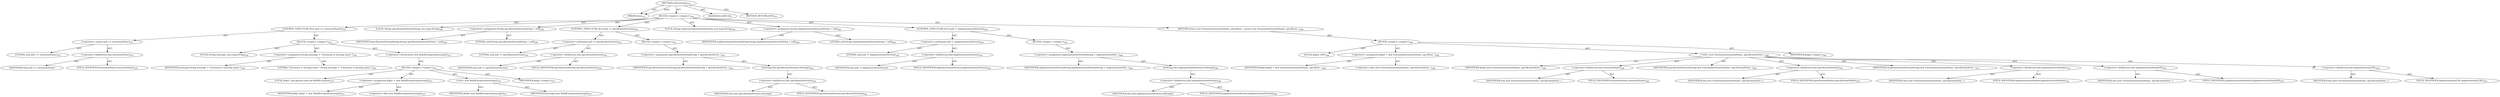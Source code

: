 digraph "toExtension" {  
"111669149705" [label = <(METHOD,toExtension)<SUB>233</SUB>> ]
"115964117010" [label = <(PARAM,this)<SUB>233</SUB>> ]
"25769803790" [label = <(BLOCK,&lt;empty&gt;,&lt;empty&gt;)<SUB>234</SUB>> ]
"47244640260" [label = <(CONTROL_STRUCTURE,IF,if (null == extensionName))<SUB>235</SUB>> ]
"30064771159" [label = <(&lt;operator&gt;.equals,null == extensionName)<SUB>235</SUB>> ]
"90194313224" [label = <(LITERAL,null,null == extensionName)<SUB>235</SUB>> ]
"30064771160" [label = <(&lt;operator&gt;.fieldAccess,this.extensionName)<SUB>235</SUB>> ]
"68719476798" [label = <(IDENTIFIER,this,null == extensionName)> ]
"55834574878" [label = <(FIELD_IDENTIFIER,extensionName,extensionName)<SUB>235</SUB>> ]
"25769803791" [label = <(BLOCK,&lt;empty&gt;,&lt;empty&gt;)<SUB>235</SUB>> ]
"94489280516" [label = <(LOCAL,String message: java.lang.String)<SUB>236</SUB>> ]
"30064771161" [label = <(&lt;operator&gt;.assignment,String message = &quot;Extension is missing name.&quot;)<SUB>236</SUB>> ]
"68719476799" [label = <(IDENTIFIER,message,String message = &quot;Extension is missing name.&quot;)<SUB>236</SUB>> ]
"90194313225" [label = <(LITERAL,&quot;Extension is missing name.&quot;,String message = &quot;Extension is missing name.&quot;)<SUB>236</SUB>> ]
"30064771162" [label = <(&lt;operator&gt;.throw,throw new BuildException(message);)<SUB>237</SUB>> ]
"25769803792" [label = <(BLOCK,&lt;empty&gt;,&lt;empty&gt;)<SUB>237</SUB>> ]
"94489280517" [label = <(LOCAL,$obj1: org.apache.tools.ant.BuildException)<SUB>237</SUB>> ]
"30064771163" [label = <(&lt;operator&gt;.assignment,$obj1 = new BuildException(message))<SUB>237</SUB>> ]
"68719476800" [label = <(IDENTIFIER,$obj1,$obj1 = new BuildException(message))<SUB>237</SUB>> ]
"30064771164" [label = <(&lt;operator&gt;.alloc,new BuildException(message))<SUB>237</SUB>> ]
"30064771165" [label = <(&lt;init&gt;,new BuildException(message))<SUB>237</SUB>> ]
"68719476801" [label = <(IDENTIFIER,$obj1,new BuildException(message))<SUB>237</SUB>> ]
"68719476802" [label = <(IDENTIFIER,message,new BuildException(message))<SUB>237</SUB>> ]
"68719476803" [label = <(IDENTIFIER,$obj1,&lt;empty&gt;)<SUB>237</SUB>> ]
"94489280518" [label = <(LOCAL,String specificationVersionString: java.lang.String)<SUB>240</SUB>> ]
"30064771166" [label = <(&lt;operator&gt;.assignment,String specificationVersionString = null)<SUB>240</SUB>> ]
"68719476804" [label = <(IDENTIFIER,specificationVersionString,String specificationVersionString = null)<SUB>240</SUB>> ]
"90194313226" [label = <(LITERAL,null,String specificationVersionString = null)<SUB>240</SUB>> ]
"47244640261" [label = <(CONTROL_STRUCTURE,IF,if (null != specificationVersion))<SUB>241</SUB>> ]
"30064771167" [label = <(&lt;operator&gt;.notEquals,null != specificationVersion)<SUB>241</SUB>> ]
"90194313227" [label = <(LITERAL,null,null != specificationVersion)<SUB>241</SUB>> ]
"30064771168" [label = <(&lt;operator&gt;.fieldAccess,this.specificationVersion)<SUB>241</SUB>> ]
"68719476805" [label = <(IDENTIFIER,this,null != specificationVersion)> ]
"55834574879" [label = <(FIELD_IDENTIFIER,specificationVersion,specificationVersion)<SUB>241</SUB>> ]
"25769803793" [label = <(BLOCK,&lt;empty&gt;,&lt;empty&gt;)<SUB>241</SUB>> ]
"30064771169" [label = <(&lt;operator&gt;.assignment,specificationVersionString = specificationVersi...)<SUB>242</SUB>> ]
"68719476806" [label = <(IDENTIFIER,specificationVersionString,specificationVersionString = specificationVersi...)<SUB>242</SUB>> ]
"30064771170" [label = <(toString,this.specificationVersion.toString())<SUB>242</SUB>> ]
"30064771171" [label = <(&lt;operator&gt;.fieldAccess,this.specificationVersion)<SUB>242</SUB>> ]
"68719476807" [label = <(IDENTIFIER,this,this.specificationVersion.toString())> ]
"55834574880" [label = <(FIELD_IDENTIFIER,specificationVersion,specificationVersion)<SUB>242</SUB>> ]
"94489280519" [label = <(LOCAL,String implementationVersionString: java.lang.String)<SUB>244</SUB>> ]
"30064771172" [label = <(&lt;operator&gt;.assignment,String implementationVersionString = null)<SUB>244</SUB>> ]
"68719476808" [label = <(IDENTIFIER,implementationVersionString,String implementationVersionString = null)<SUB>244</SUB>> ]
"90194313228" [label = <(LITERAL,null,String implementationVersionString = null)<SUB>244</SUB>> ]
"47244640262" [label = <(CONTROL_STRUCTURE,IF,if (null != implementationVersion))<SUB>245</SUB>> ]
"30064771173" [label = <(&lt;operator&gt;.notEquals,null != implementationVersion)<SUB>245</SUB>> ]
"90194313229" [label = <(LITERAL,null,null != implementationVersion)<SUB>245</SUB>> ]
"30064771174" [label = <(&lt;operator&gt;.fieldAccess,this.implementationVersion)<SUB>245</SUB>> ]
"68719476809" [label = <(IDENTIFIER,this,null != implementationVersion)> ]
"55834574881" [label = <(FIELD_IDENTIFIER,implementationVersion,implementationVersion)<SUB>245</SUB>> ]
"25769803794" [label = <(BLOCK,&lt;empty&gt;,&lt;empty&gt;)<SUB>245</SUB>> ]
"30064771175" [label = <(&lt;operator&gt;.assignment,implementationVersionString = implementationVer...)<SUB>246</SUB>> ]
"68719476810" [label = <(IDENTIFIER,implementationVersionString,implementationVersionString = implementationVer...)<SUB>246</SUB>> ]
"30064771176" [label = <(toString,this.implementationVersion.toString())<SUB>246</SUB>> ]
"30064771177" [label = <(&lt;operator&gt;.fieldAccess,this.implementationVersion)<SUB>246</SUB>> ]
"68719476811" [label = <(IDENTIFIER,this,this.implementationVersion.toString())> ]
"55834574882" [label = <(FIELD_IDENTIFIER,implementationVersion,implementationVersion)<SUB>246</SUB>> ]
"146028888064" [label = <(RETURN,return new Extension(extensionName, specificati...,return new Extension(extensionName, specificati...)<SUB>248</SUB>> ]
"25769803795" [label = <(BLOCK,&lt;empty&gt;,&lt;empty&gt;)<SUB>248</SUB>> ]
"94489280520" [label = <(LOCAL,$obj2: ANY)<SUB>248</SUB>> ]
"30064771178" [label = <(&lt;operator&gt;.assignment,$obj2 = new Extension(extensionName, specificat...)<SUB>248</SUB>> ]
"68719476812" [label = <(IDENTIFIER,$obj2,$obj2 = new Extension(extensionName, specificat...)<SUB>248</SUB>> ]
"30064771179" [label = <(&lt;operator&gt;.alloc,new Extension(extensionName, specificationVersi...)<SUB>248</SUB>> ]
"30064771180" [label = <(&lt;init&gt;,new Extension(extensionName, specificationVersi...)<SUB>248</SUB>> ]
"68719476813" [label = <(IDENTIFIER,$obj2,new Extension(extensionName, specificationVersi...)<SUB>248</SUB>> ]
"30064771181" [label = <(&lt;operator&gt;.fieldAccess,this.extensionName)<SUB>248</SUB>> ]
"68719476814" [label = <(IDENTIFIER,this,new Extension(extensionName, specificationVersi...)> ]
"55834574883" [label = <(FIELD_IDENTIFIER,extensionName,extensionName)<SUB>248</SUB>> ]
"68719476815" [label = <(IDENTIFIER,specificationVersionString,new Extension(extensionName, specificationVersi...)<SUB>249</SUB>> ]
"30064771182" [label = <(&lt;operator&gt;.fieldAccess,this.specificationVendor)<SUB>250</SUB>> ]
"68719476816" [label = <(IDENTIFIER,this,new Extension(extensionName, specificationVersi...)> ]
"55834574884" [label = <(FIELD_IDENTIFIER,specificationVendor,specificationVendor)<SUB>250</SUB>> ]
"68719476817" [label = <(IDENTIFIER,implementationVersionString,new Extension(extensionName, specificationVersi...)<SUB>251</SUB>> ]
"30064771183" [label = <(&lt;operator&gt;.fieldAccess,this.implementationVendor)<SUB>252</SUB>> ]
"68719476818" [label = <(IDENTIFIER,this,new Extension(extensionName, specificationVersi...)> ]
"55834574885" [label = <(FIELD_IDENTIFIER,implementationVendor,implementationVendor)<SUB>252</SUB>> ]
"30064771184" [label = <(&lt;operator&gt;.fieldAccess,this.implementationVendorID)<SUB>253</SUB>> ]
"68719476819" [label = <(IDENTIFIER,this,new Extension(extensionName, specificationVersi...)> ]
"55834574886" [label = <(FIELD_IDENTIFIER,implementationVendorID,implementationVendorID)<SUB>253</SUB>> ]
"30064771185" [label = <(&lt;operator&gt;.fieldAccess,this.implementationURL)<SUB>254</SUB>> ]
"68719476820" [label = <(IDENTIFIER,this,new Extension(extensionName, specificationVersi...)> ]
"55834574887" [label = <(FIELD_IDENTIFIER,implementationURL,implementationURL)<SUB>254</SUB>> ]
"68719476821" [label = <(IDENTIFIER,$obj2,&lt;empty&gt;)<SUB>248</SUB>> ]
"133143986201" [label = <(MODIFIER,VIRTUAL)> ]
"128849018889" [label = <(METHOD_RETURN,ANY)<SUB>233</SUB>> ]
  "111669149705" -> "115964117010"  [ label = "AST: "] 
  "111669149705" -> "25769803790"  [ label = "AST: "] 
  "111669149705" -> "133143986201"  [ label = "AST: "] 
  "111669149705" -> "128849018889"  [ label = "AST: "] 
  "25769803790" -> "47244640260"  [ label = "AST: "] 
  "25769803790" -> "94489280518"  [ label = "AST: "] 
  "25769803790" -> "30064771166"  [ label = "AST: "] 
  "25769803790" -> "47244640261"  [ label = "AST: "] 
  "25769803790" -> "94489280519"  [ label = "AST: "] 
  "25769803790" -> "30064771172"  [ label = "AST: "] 
  "25769803790" -> "47244640262"  [ label = "AST: "] 
  "25769803790" -> "146028888064"  [ label = "AST: "] 
  "47244640260" -> "30064771159"  [ label = "AST: "] 
  "47244640260" -> "25769803791"  [ label = "AST: "] 
  "30064771159" -> "90194313224"  [ label = "AST: "] 
  "30064771159" -> "30064771160"  [ label = "AST: "] 
  "30064771160" -> "68719476798"  [ label = "AST: "] 
  "30064771160" -> "55834574878"  [ label = "AST: "] 
  "25769803791" -> "94489280516"  [ label = "AST: "] 
  "25769803791" -> "30064771161"  [ label = "AST: "] 
  "25769803791" -> "30064771162"  [ label = "AST: "] 
  "30064771161" -> "68719476799"  [ label = "AST: "] 
  "30064771161" -> "90194313225"  [ label = "AST: "] 
  "30064771162" -> "25769803792"  [ label = "AST: "] 
  "25769803792" -> "94489280517"  [ label = "AST: "] 
  "25769803792" -> "30064771163"  [ label = "AST: "] 
  "25769803792" -> "30064771165"  [ label = "AST: "] 
  "25769803792" -> "68719476803"  [ label = "AST: "] 
  "30064771163" -> "68719476800"  [ label = "AST: "] 
  "30064771163" -> "30064771164"  [ label = "AST: "] 
  "30064771165" -> "68719476801"  [ label = "AST: "] 
  "30064771165" -> "68719476802"  [ label = "AST: "] 
  "30064771166" -> "68719476804"  [ label = "AST: "] 
  "30064771166" -> "90194313226"  [ label = "AST: "] 
  "47244640261" -> "30064771167"  [ label = "AST: "] 
  "47244640261" -> "25769803793"  [ label = "AST: "] 
  "30064771167" -> "90194313227"  [ label = "AST: "] 
  "30064771167" -> "30064771168"  [ label = "AST: "] 
  "30064771168" -> "68719476805"  [ label = "AST: "] 
  "30064771168" -> "55834574879"  [ label = "AST: "] 
  "25769803793" -> "30064771169"  [ label = "AST: "] 
  "30064771169" -> "68719476806"  [ label = "AST: "] 
  "30064771169" -> "30064771170"  [ label = "AST: "] 
  "30064771170" -> "30064771171"  [ label = "AST: "] 
  "30064771171" -> "68719476807"  [ label = "AST: "] 
  "30064771171" -> "55834574880"  [ label = "AST: "] 
  "30064771172" -> "68719476808"  [ label = "AST: "] 
  "30064771172" -> "90194313228"  [ label = "AST: "] 
  "47244640262" -> "30064771173"  [ label = "AST: "] 
  "47244640262" -> "25769803794"  [ label = "AST: "] 
  "30064771173" -> "90194313229"  [ label = "AST: "] 
  "30064771173" -> "30064771174"  [ label = "AST: "] 
  "30064771174" -> "68719476809"  [ label = "AST: "] 
  "30064771174" -> "55834574881"  [ label = "AST: "] 
  "25769803794" -> "30064771175"  [ label = "AST: "] 
  "30064771175" -> "68719476810"  [ label = "AST: "] 
  "30064771175" -> "30064771176"  [ label = "AST: "] 
  "30064771176" -> "30064771177"  [ label = "AST: "] 
  "30064771177" -> "68719476811"  [ label = "AST: "] 
  "30064771177" -> "55834574882"  [ label = "AST: "] 
  "146028888064" -> "25769803795"  [ label = "AST: "] 
  "25769803795" -> "94489280520"  [ label = "AST: "] 
  "25769803795" -> "30064771178"  [ label = "AST: "] 
  "25769803795" -> "30064771180"  [ label = "AST: "] 
  "25769803795" -> "68719476821"  [ label = "AST: "] 
  "30064771178" -> "68719476812"  [ label = "AST: "] 
  "30064771178" -> "30064771179"  [ label = "AST: "] 
  "30064771180" -> "68719476813"  [ label = "AST: "] 
  "30064771180" -> "30064771181"  [ label = "AST: "] 
  "30064771180" -> "68719476815"  [ label = "AST: "] 
  "30064771180" -> "30064771182"  [ label = "AST: "] 
  "30064771180" -> "68719476817"  [ label = "AST: "] 
  "30064771180" -> "30064771183"  [ label = "AST: "] 
  "30064771180" -> "30064771184"  [ label = "AST: "] 
  "30064771180" -> "30064771185"  [ label = "AST: "] 
  "30064771181" -> "68719476814"  [ label = "AST: "] 
  "30064771181" -> "55834574883"  [ label = "AST: "] 
  "30064771182" -> "68719476816"  [ label = "AST: "] 
  "30064771182" -> "55834574884"  [ label = "AST: "] 
  "30064771183" -> "68719476818"  [ label = "AST: "] 
  "30064771183" -> "55834574885"  [ label = "AST: "] 
  "30064771184" -> "68719476819"  [ label = "AST: "] 
  "30064771184" -> "55834574886"  [ label = "AST: "] 
  "30064771185" -> "68719476820"  [ label = "AST: "] 
  "30064771185" -> "55834574887"  [ label = "AST: "] 
  "111669149705" -> "115964117010"  [ label = "DDG: "] 
}
